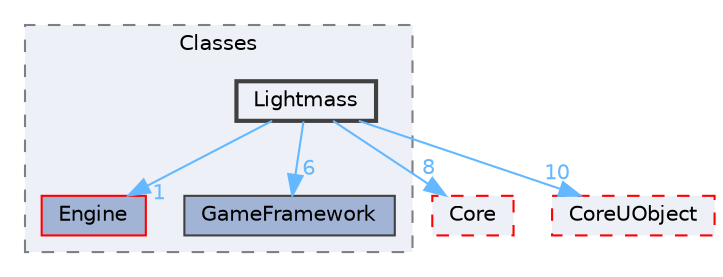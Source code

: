 digraph "Lightmass"
{
 // INTERACTIVE_SVG=YES
 // LATEX_PDF_SIZE
  bgcolor="transparent";
  edge [fontname=Helvetica,fontsize=10,labelfontname=Helvetica,labelfontsize=10];
  node [fontname=Helvetica,fontsize=10,shape=box,height=0.2,width=0.4];
  compound=true
  subgraph clusterdir_0ed647eebe6ffcaa496d3842b7cec6ce {
    graph [ bgcolor="#edf0f7", pencolor="grey50", label="Classes", fontname=Helvetica,fontsize=10 style="filled,dashed", URL="dir_0ed647eebe6ffcaa496d3842b7cec6ce.html",tooltip=""]
  dir_275ee67e3d4a14e20f43a2d02c6b328e [label="Engine", fillcolor="#a2b4d6", color="red", style="filled", URL="dir_275ee67e3d4a14e20f43a2d02c6b328e.html",tooltip=""];
  dir_cc939d8e7753f23591e1c275ea054aa8 [label="GameFramework", fillcolor="#a2b4d6", color="grey25", style="filled", URL="dir_cc939d8e7753f23591e1c275ea054aa8.html",tooltip=""];
  dir_f34fea943312164d2e8798a81b062868 [label="Lightmass", fillcolor="#edf0f7", color="grey25", style="filled,bold", URL="dir_f34fea943312164d2e8798a81b062868.html",tooltip=""];
  }
  dir_0e6cddcc9caa1238c7f3774224afaa45 [label="Core", fillcolor="#edf0f7", color="red", style="filled,dashed", URL="dir_0e6cddcc9caa1238c7f3774224afaa45.html",tooltip=""];
  dir_4c499e5e32e2b4479ad7e552df73eeae [label="CoreUObject", fillcolor="#edf0f7", color="red", style="filled,dashed", URL="dir_4c499e5e32e2b4479ad7e552df73eeae.html",tooltip=""];
  dir_f34fea943312164d2e8798a81b062868->dir_0e6cddcc9caa1238c7f3774224afaa45 [headlabel="8", labeldistance=1.5 headhref="dir_000568_000266.html" href="dir_000568_000266.html" color="steelblue1" fontcolor="steelblue1"];
  dir_f34fea943312164d2e8798a81b062868->dir_275ee67e3d4a14e20f43a2d02c6b328e [headlabel="1", labeldistance=1.5 headhref="dir_000568_000367.html" href="dir_000568_000367.html" color="steelblue1" fontcolor="steelblue1"];
  dir_f34fea943312164d2e8798a81b062868->dir_4c499e5e32e2b4479ad7e552df73eeae [headlabel="10", labeldistance=1.5 headhref="dir_000568_000268.html" href="dir_000568_000268.html" color="steelblue1" fontcolor="steelblue1"];
  dir_f34fea943312164d2e8798a81b062868->dir_cc939d8e7753f23591e1c275ea054aa8 [headlabel="6", labeldistance=1.5 headhref="dir_000568_000419.html" href="dir_000568_000419.html" color="steelblue1" fontcolor="steelblue1"];
}
